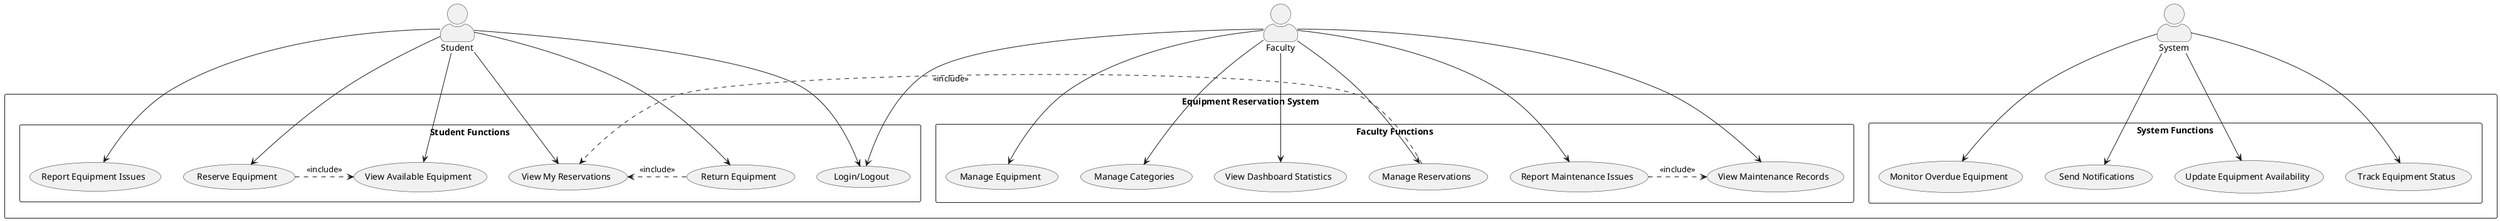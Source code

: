 @startuml Equipment Reservation System - Use Case Diagram

skinparam actorStyle awesome
skinparam packageStyle rectangle

actor Student
actor Faculty
actor System

rectangle "Equipment Reservation System" {
    ' Student Use Cases
    package "Student Functions" {
        usecase "Login/Logout" as SLogin
        usecase "View Available Equipment" as ViewEquip
        usecase "Reserve Equipment" as Reserve
        usecase "View My Reservations" as ViewRes
        usecase "Return Equipment" as Return
        usecase "Report Equipment Issues" as ReportIssue
    }

    ' Faculty Use Cases
    package "Faculty Functions" {
        usecase "Manage Equipment" as ManageEquip
        usecase "Manage Categories" as ManageCat
        usecase "Manage Reservations" as ManageRes
        usecase "View Dashboard Statistics" as ViewStats
        usecase "Report Maintenance Issues" as ReportMaint
        usecase "View Maintenance Records" as ViewMaint
    }

    ' System Use Cases
    package "System Functions" {
        usecase "Track Equipment Status" as TrackStatus
        usecase "Monitor Overdue Equipment" as MonitorOverdue
        usecase "Send Notifications" as SendNotif
        usecase "Update Equipment Availability" as UpdateAvail
    }

    ' Relationships - Student
    Student --> SLogin
    Student --> ViewEquip
    Student --> Reserve
    Student --> ViewRes
    Student --> Return
    Student --> ReportIssue

    ' Relationships - Faculty
    Faculty --> SLogin
    Faculty --> ManageEquip
    Faculty --> ManageCat
    Faculty --> ManageRes
    Faculty --> ViewStats
    Faculty --> ReportMaint
    Faculty --> ViewMaint

    ' Relationships - System
    System --> TrackStatus
    System --> MonitorOverdue
    System --> SendNotif
    System --> UpdateAvail

    ' Include relationships
    Reserve .> ViewEquip : <<include>>
    ManageRes .> ViewRes : <<include>>
    Return .> ViewRes : <<include>>
    ReportMaint .> ViewMaint : <<include>>
}

@enduml
